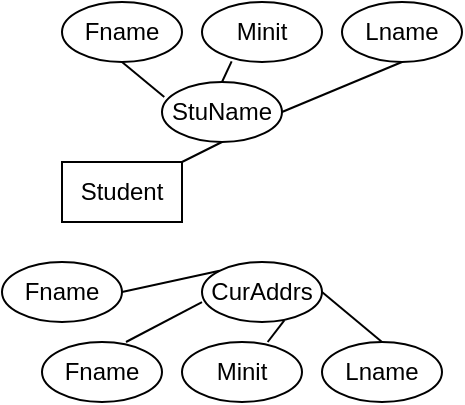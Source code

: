 <mxfile version="15.7.0" type="github">
  <diagram id="yNi6DCnCz7qzeodKTW-R" name="Page-1">
    <mxGraphModel dx="723" dy="375" grid="1" gridSize="10" guides="1" tooltips="1" connect="1" arrows="1" fold="1" page="1" pageScale="1" pageWidth="850" pageHeight="1100" math="0" shadow="0">
      <root>
        <mxCell id="0" />
        <mxCell id="1" parent="0" />
        <mxCell id="plEthOUe4FFqPLolzGk9-2" value="Student" style="rounded=0;whiteSpace=wrap;html=1;" vertex="1" parent="1">
          <mxGeometry x="630" y="110" width="60" height="30" as="geometry" />
        </mxCell>
        <mxCell id="plEthOUe4FFqPLolzGk9-3" value="StuName" style="ellipse;whiteSpace=wrap;html=1;" vertex="1" parent="1">
          <mxGeometry x="680" y="70" width="60" height="30" as="geometry" />
        </mxCell>
        <mxCell id="plEthOUe4FFqPLolzGk9-4" value="" style="endArrow=none;html=1;rounded=0;" edge="1" parent="1">
          <mxGeometry width="50" height="50" relative="1" as="geometry">
            <mxPoint x="690" y="110" as="sourcePoint" />
            <mxPoint x="710" y="100" as="targetPoint" />
            <Array as="points" />
          </mxGeometry>
        </mxCell>
        <mxCell id="plEthOUe4FFqPLolzGk9-5" value="Fname" style="ellipse;whiteSpace=wrap;html=1;" vertex="1" parent="1">
          <mxGeometry x="630" y="30" width="60" height="30" as="geometry" />
        </mxCell>
        <mxCell id="plEthOUe4FFqPLolzGk9-6" value="Minit" style="ellipse;whiteSpace=wrap;html=1;" vertex="1" parent="1">
          <mxGeometry x="700" y="30" width="60" height="30" as="geometry" />
        </mxCell>
        <mxCell id="plEthOUe4FFqPLolzGk9-7" value="Lname" style="ellipse;whiteSpace=wrap;html=1;" vertex="1" parent="1">
          <mxGeometry x="770" y="30" width="60" height="30" as="geometry" />
        </mxCell>
        <mxCell id="plEthOUe4FFqPLolzGk9-9" value="" style="endArrow=none;html=1;rounded=0;entryX=0.5;entryY=1;entryDx=0;entryDy=0;exitX=1;exitY=0.5;exitDx=0;exitDy=0;" edge="1" parent="1" source="plEthOUe4FFqPLolzGk9-3" target="plEthOUe4FFqPLolzGk9-7">
          <mxGeometry width="50" height="50" relative="1" as="geometry">
            <mxPoint x="770" y="120" as="sourcePoint" />
            <mxPoint x="820" y="70" as="targetPoint" />
          </mxGeometry>
        </mxCell>
        <mxCell id="plEthOUe4FFqPLolzGk9-10" value="" style="endArrow=none;html=1;rounded=0;entryX=0.247;entryY=0.989;entryDx=0;entryDy=0;entryPerimeter=0;exitX=0.5;exitY=0;exitDx=0;exitDy=0;" edge="1" parent="1" source="plEthOUe4FFqPLolzGk9-3" target="plEthOUe4FFqPLolzGk9-6">
          <mxGeometry width="50" height="50" relative="1" as="geometry">
            <mxPoint x="610" y="110" as="sourcePoint" />
            <mxPoint x="660" y="60" as="targetPoint" />
          </mxGeometry>
        </mxCell>
        <mxCell id="plEthOUe4FFqPLolzGk9-11" value="" style="endArrow=none;html=1;rounded=0;entryX=0.5;entryY=1;entryDx=0;entryDy=0;exitX=0.019;exitY=0.25;exitDx=0;exitDy=0;exitPerimeter=0;" edge="1" parent="1" source="plEthOUe4FFqPLolzGk9-3" target="plEthOUe4FFqPLolzGk9-5">
          <mxGeometry width="50" height="50" relative="1" as="geometry">
            <mxPoint x="610" y="120" as="sourcePoint" />
            <mxPoint x="660" y="70" as="targetPoint" />
            <Array as="points" />
          </mxGeometry>
        </mxCell>
        <mxCell id="plEthOUe4FFqPLolzGk9-12" value="CurAddrs" style="ellipse;whiteSpace=wrap;html=1;" vertex="1" parent="1">
          <mxGeometry x="700" y="160" width="60" height="30" as="geometry" />
        </mxCell>
        <mxCell id="plEthOUe4FFqPLolzGk9-13" value="Fname" style="ellipse;whiteSpace=wrap;html=1;" vertex="1" parent="1">
          <mxGeometry x="620" y="200" width="60" height="30" as="geometry" />
        </mxCell>
        <mxCell id="plEthOUe4FFqPLolzGk9-14" value="Minit" style="ellipse;whiteSpace=wrap;html=1;" vertex="1" parent="1">
          <mxGeometry x="690" y="200" width="60" height="30" as="geometry" />
        </mxCell>
        <mxCell id="plEthOUe4FFqPLolzGk9-15" value="Lname" style="ellipse;whiteSpace=wrap;html=1;" vertex="1" parent="1">
          <mxGeometry x="760" y="200" width="60" height="30" as="geometry" />
        </mxCell>
        <mxCell id="plEthOUe4FFqPLolzGk9-16" value="" style="endArrow=none;html=1;rounded=0;entryX=0.5;entryY=0;entryDx=0;entryDy=0;exitX=1;exitY=0.5;exitDx=0;exitDy=0;" edge="1" parent="1" source="plEthOUe4FFqPLolzGk9-12" target="plEthOUe4FFqPLolzGk9-15">
          <mxGeometry width="50" height="50" relative="1" as="geometry">
            <mxPoint x="760" y="290" as="sourcePoint" />
            <mxPoint x="810" y="240" as="targetPoint" />
          </mxGeometry>
        </mxCell>
        <mxCell id="plEthOUe4FFqPLolzGk9-17" value="" style="endArrow=none;html=1;rounded=0;entryX=0.714;entryY=0;entryDx=0;entryDy=0;entryPerimeter=0;exitX=0.686;exitY=0.972;exitDx=0;exitDy=0;exitPerimeter=0;" edge="1" parent="1" source="plEthOUe4FFqPLolzGk9-12" target="plEthOUe4FFqPLolzGk9-14">
          <mxGeometry width="50" height="50" relative="1" as="geometry">
            <mxPoint x="600" y="280" as="sourcePoint" />
            <mxPoint x="650" y="230" as="targetPoint" />
          </mxGeometry>
        </mxCell>
        <mxCell id="plEthOUe4FFqPLolzGk9-18" value="" style="endArrow=none;html=1;rounded=0;entryX=0.7;entryY=0;entryDx=0;entryDy=0;exitX=0;exitY=0.667;exitDx=0;exitDy=0;exitPerimeter=0;entryPerimeter=0;" edge="1" parent="1" source="plEthOUe4FFqPLolzGk9-12" target="plEthOUe4FFqPLolzGk9-13">
          <mxGeometry width="50" height="50" relative="1" as="geometry">
            <mxPoint x="600" y="290" as="sourcePoint" />
            <mxPoint x="650" y="240" as="targetPoint" />
            <Array as="points" />
          </mxGeometry>
        </mxCell>
        <mxCell id="plEthOUe4FFqPLolzGk9-19" value="Fname" style="ellipse;whiteSpace=wrap;html=1;" vertex="1" parent="1">
          <mxGeometry x="600" y="160" width="60" height="30" as="geometry" />
        </mxCell>
        <mxCell id="plEthOUe4FFqPLolzGk9-20" value="" style="endArrow=none;html=1;rounded=0;entryX=0;entryY=0;entryDx=0;entryDy=0;exitX=1;exitY=0.5;exitDx=0;exitDy=0;" edge="1" parent="1" source="plEthOUe4FFqPLolzGk9-19" target="plEthOUe4FFqPLolzGk9-12">
          <mxGeometry width="50" height="50" relative="1" as="geometry">
            <mxPoint x="510" y="220" as="sourcePoint" />
            <mxPoint x="560" y="170" as="targetPoint" />
          </mxGeometry>
        </mxCell>
      </root>
    </mxGraphModel>
  </diagram>
</mxfile>
